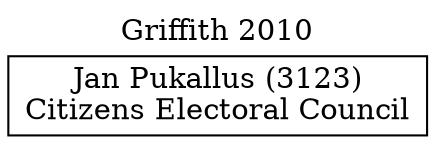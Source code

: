 // House preference flow
digraph "Jan Pukallus (3123)_Griffith_2010" {
	graph [label="Griffith 2010" labelloc=t mclimit=10]
	node [shape=box]
	"Jan Pukallus (3123)" [label="Jan Pukallus (3123)
Citizens Electoral Council"]
}
